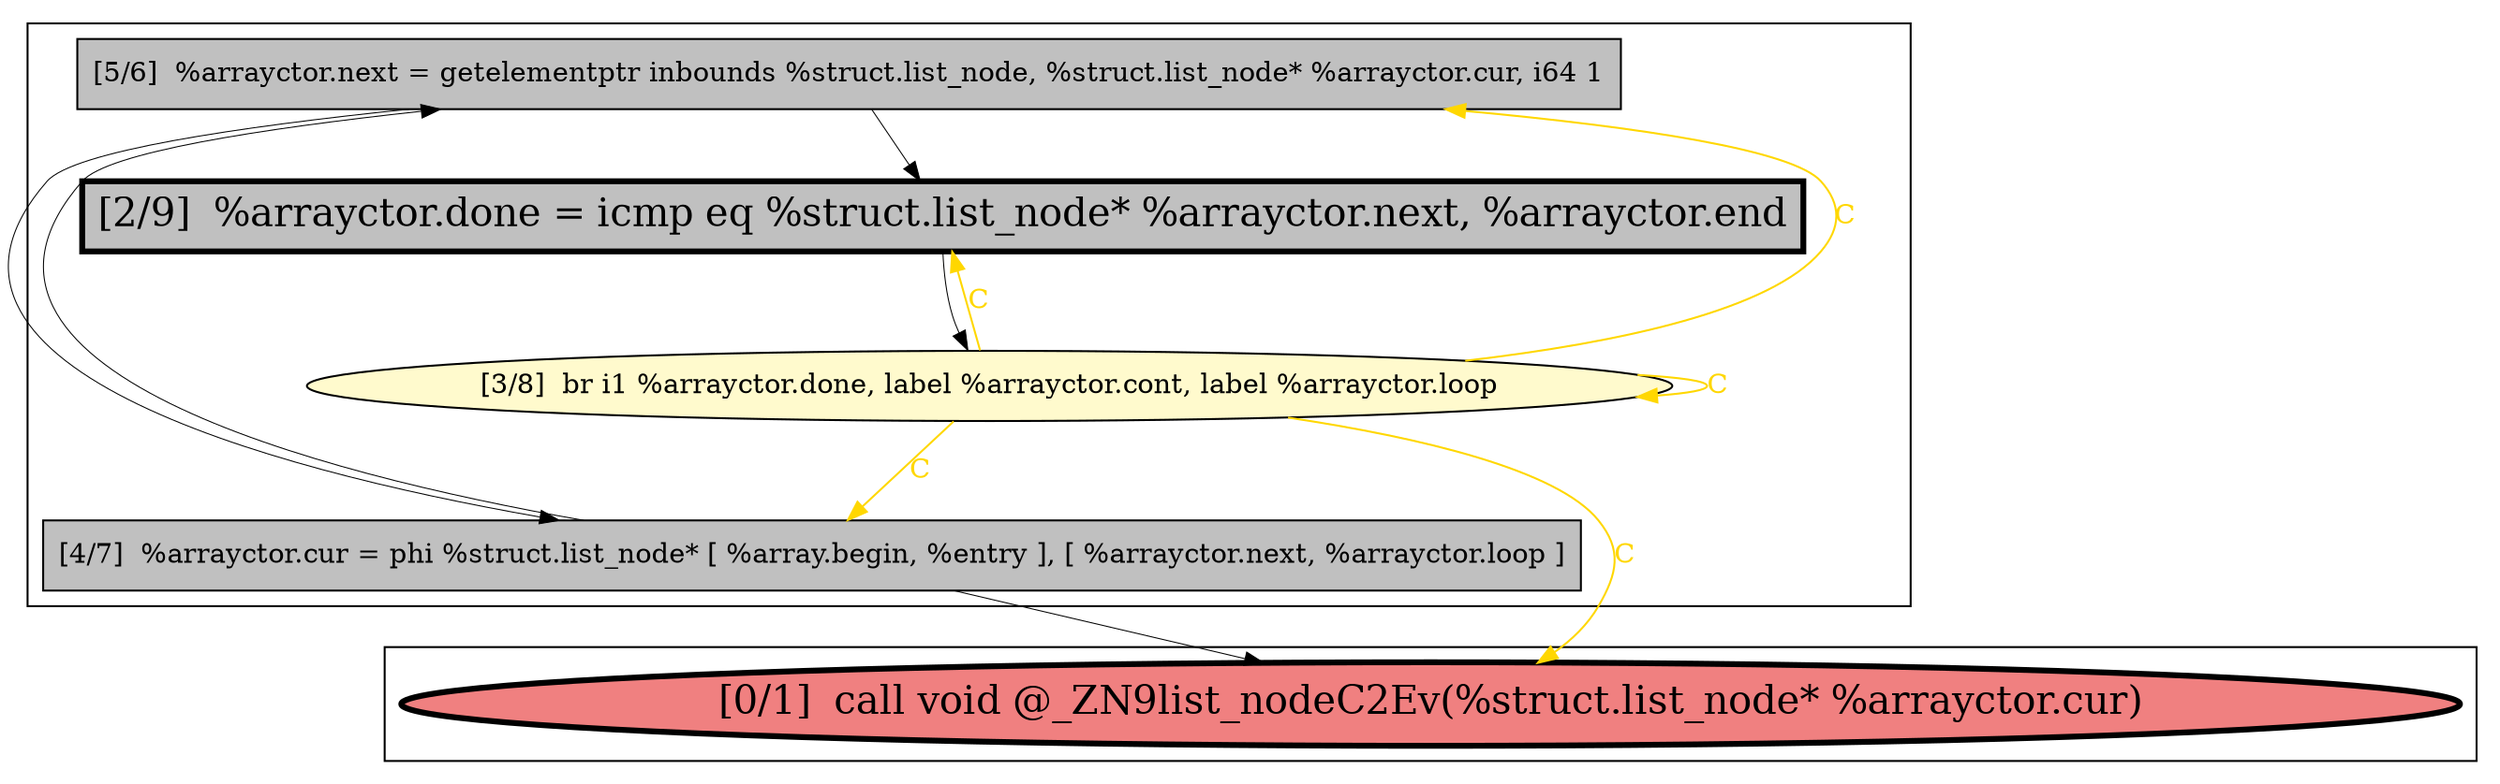 
digraph G {



node784->node782 [style=solid,color=black,label="",penwidth=0.5,fontcolor=black ]
node782->node784 [style=solid,color=black,label="",penwidth=0.5,fontcolor=black ]
node783->node781 [style=solid,color=black,label="",penwidth=0.5,fontcolor=black ]
node782->node780 [style=solid,color=black,label="",penwidth=0.5,fontcolor=black ]
node781->node783 [style=solid,color=gold,label="C",penwidth=1.0,fontcolor=gold ]
node781->node784 [style=solid,color=gold,label="C",penwidth=1.0,fontcolor=gold ]
node781->node780 [style=solid,color=gold,label="C",penwidth=1.0,fontcolor=gold ]
node784->node783 [style=solid,color=black,label="",penwidth=0.5,fontcolor=black ]
node781->node781 [style=solid,color=gold,label="C",penwidth=1.0,fontcolor=gold ]
node781->node782 [style=solid,color=gold,label="C",penwidth=1.0,fontcolor=gold ]


subgraph cluster1 {


node783 [penwidth=3.0,fontsize=20,fillcolor=grey,label="[2/9]  %arrayctor.done = icmp eq %struct.list_node* %arrayctor.next, %arrayctor.end",shape=rectangle,style=filled ]
node781 [fillcolor=lemonchiffon,label="[3/8]  br i1 %arrayctor.done, label %arrayctor.cont, label %arrayctor.loop",shape=ellipse,style=filled ]
node784 [fillcolor=grey,label="[5/6]  %arrayctor.next = getelementptr inbounds %struct.list_node, %struct.list_node* %arrayctor.cur, i64 1",shape=rectangle,style=filled ]
node782 [fillcolor=grey,label="[4/7]  %arrayctor.cur = phi %struct.list_node* [ %array.begin, %entry ], [ %arrayctor.next, %arrayctor.loop ]",shape=rectangle,style=filled ]



}

subgraph cluster0 {


node780 [penwidth=3.0,fontsize=20,fillcolor=lightcoral,label="[0/1]  call void @_ZN9list_nodeC2Ev(%struct.list_node* %arrayctor.cur)",shape=ellipse,style=filled ]



}

}

